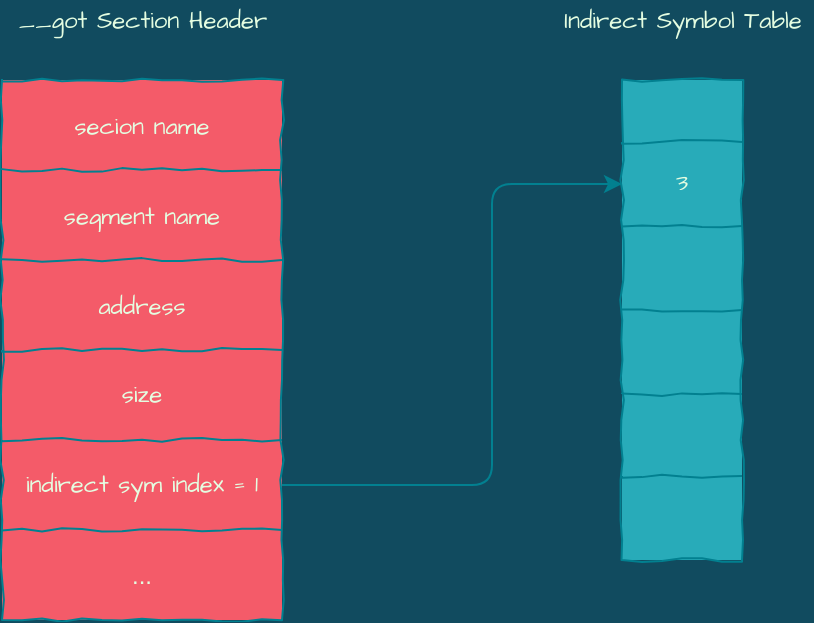 <mxfile version="14.1.2" type="github">
  <diagram id="vkNS-ux78XkrAzjE5yEm" name="Page-1">
    <mxGraphModel dx="786" dy="427" grid="1" gridSize="10" guides="1" tooltips="1" connect="1" arrows="1" fold="1" page="1" pageScale="1" pageWidth="827" pageHeight="1169" background="#114B5F" math="0" shadow="0">
      <root>
        <mxCell id="0" />
        <mxCell id="1" parent="0" />
        <mxCell id="_N30-8KWYY2U87UxxjHT-1" value="" style="shape=table;html=1;whiteSpace=wrap;startSize=0;container=1;collapsible=0;childLayout=tableLayout;fontFamily=Architects Daughter;fontSource=https%3A%2F%2Ffonts.googleapis.com%2Fcss%3Ffamily%3DArchitects%2BDaughter;comic=1;fillColor=#F45B69;strokeColor=#028090;fontColor=#E4FDE1;" parent="1" vertex="1">
          <mxGeometry x="190" y="100" width="140" height="270" as="geometry" />
        </mxCell>
        <mxCell id="_N30-8KWYY2U87UxxjHT-2" value="" style="shape=partialRectangle;html=1;whiteSpace=wrap;collapsible=0;dropTarget=0;pointerEvents=0;fillColor=none;top=0;left=0;bottom=0;right=0;points=[[0,0.5],[1,0.5]];portConstraint=eastwest;strokeColor=#028090;fontColor=#E4FDE1;" parent="_N30-8KWYY2U87UxxjHT-1" vertex="1">
          <mxGeometry width="140" height="45" as="geometry" />
        </mxCell>
        <mxCell id="_N30-8KWYY2U87UxxjHT-3" value="&lt;font face=&quot;Architects Daughter&quot; data-font-src=&quot;https://fonts.googleapis.com/css?family=Architects+Daughter&quot;&gt;secion name&lt;/font&gt;" style="shape=partialRectangle;html=1;whiteSpace=wrap;connectable=0;overflow=hidden;fillColor=none;top=0;left=0;bottom=0;right=0;strokeColor=#028090;fontColor=#E4FDE1;" parent="_N30-8KWYY2U87UxxjHT-2" vertex="1">
          <mxGeometry width="140" height="45" as="geometry" />
        </mxCell>
        <mxCell id="_N30-8KWYY2U87UxxjHT-4" value="" style="shape=partialRectangle;html=1;whiteSpace=wrap;collapsible=0;dropTarget=0;pointerEvents=0;fillColor=none;top=0;left=0;bottom=0;right=0;points=[[0,0.5],[1,0.5]];portConstraint=eastwest;strokeColor=#028090;fontColor=#E4FDE1;" parent="_N30-8KWYY2U87UxxjHT-1" vertex="1">
          <mxGeometry y="45" width="140" height="45" as="geometry" />
        </mxCell>
        <mxCell id="_N30-8KWYY2U87UxxjHT-5" value="&lt;font face=&quot;Architects Daughter&quot;&gt;segment name&lt;/font&gt;" style="shape=partialRectangle;html=1;whiteSpace=wrap;connectable=0;overflow=hidden;fillColor=none;top=0;left=0;bottom=0;right=0;strokeColor=#028090;fontColor=#E4FDE1;" parent="_N30-8KWYY2U87UxxjHT-4" vertex="1">
          <mxGeometry width="140" height="45" as="geometry" />
        </mxCell>
        <mxCell id="_N30-8KWYY2U87UxxjHT-6" value="" style="shape=partialRectangle;html=1;whiteSpace=wrap;collapsible=0;dropTarget=0;pointerEvents=0;fillColor=none;top=0;left=0;bottom=0;right=0;points=[[0,0.5],[1,0.5]];portConstraint=eastwest;strokeColor=#028090;fontColor=#E4FDE1;" parent="_N30-8KWYY2U87UxxjHT-1" vertex="1">
          <mxGeometry y="90" width="140" height="45" as="geometry" />
        </mxCell>
        <mxCell id="_N30-8KWYY2U87UxxjHT-7" value="&lt;font face=&quot;Architects Daughter&quot; data-font-src=&quot;https://fonts.googleapis.com/css?family=Architects+Daughter&quot;&gt;address&lt;/font&gt;" style="shape=partialRectangle;html=1;whiteSpace=wrap;connectable=0;overflow=hidden;fillColor=none;top=0;left=0;bottom=0;right=0;strokeColor=#028090;fontColor=#E4FDE1;" parent="_N30-8KWYY2U87UxxjHT-6" vertex="1">
          <mxGeometry width="140" height="45" as="geometry" />
        </mxCell>
        <mxCell id="_N30-8KWYY2U87UxxjHT-8" value="" style="shape=partialRectangle;html=1;whiteSpace=wrap;collapsible=0;dropTarget=0;pointerEvents=0;fillColor=none;top=0;left=0;bottom=0;right=0;points=[[0,0.5],[1,0.5]];portConstraint=eastwest;strokeColor=#028090;fontColor=#E4FDE1;" parent="_N30-8KWYY2U87UxxjHT-1" vertex="1">
          <mxGeometry y="135" width="140" height="45" as="geometry" />
        </mxCell>
        <mxCell id="_N30-8KWYY2U87UxxjHT-9" value="size" style="shape=partialRectangle;html=1;whiteSpace=wrap;connectable=0;overflow=hidden;fillColor=none;top=0;left=0;bottom=0;right=0;fontFamily=Architects Daughter;fontSource=https%3A%2F%2Ffonts.googleapis.com%2Fcss%3Ffamily%3DArchitects%2BDaughter;strokeColor=#028090;fontColor=#E4FDE1;" parent="_N30-8KWYY2U87UxxjHT-8" vertex="1">
          <mxGeometry width="140" height="45" as="geometry" />
        </mxCell>
        <mxCell id="_N30-8KWYY2U87UxxjHT-10" value="" style="shape=partialRectangle;html=1;whiteSpace=wrap;collapsible=0;dropTarget=0;pointerEvents=0;fillColor=none;top=0;left=0;bottom=0;right=0;points=[[0,0.5],[1,0.5]];portConstraint=eastwest;strokeColor=#028090;fontColor=#E4FDE1;" parent="_N30-8KWYY2U87UxxjHT-1" vertex="1">
          <mxGeometry y="180" width="140" height="45" as="geometry" />
        </mxCell>
        <mxCell id="_N30-8KWYY2U87UxxjHT-11" value="indirect sym index = 1" style="shape=partialRectangle;html=1;whiteSpace=wrap;connectable=0;overflow=hidden;fillColor=none;top=0;left=0;bottom=0;right=0;fontFamily=Architects Daughter;fontSource=https%3A%2F%2Ffonts.googleapis.com%2Fcss%3Ffamily%3DArchitects%2BDaughter;strokeColor=#028090;fontColor=#E4FDE1;" parent="_N30-8KWYY2U87UxxjHT-10" vertex="1">
          <mxGeometry width="140" height="45" as="geometry" />
        </mxCell>
        <mxCell id="_N30-8KWYY2U87UxxjHT-12" style="shape=partialRectangle;html=1;whiteSpace=wrap;collapsible=0;dropTarget=0;pointerEvents=0;fillColor=none;top=0;left=0;bottom=0;right=0;points=[[0,0.5],[1,0.5]];portConstraint=eastwest;strokeColor=#028090;fontColor=#E4FDE1;" parent="_N30-8KWYY2U87UxxjHT-1" vertex="1">
          <mxGeometry y="225" width="140" height="45" as="geometry" />
        </mxCell>
        <mxCell id="_N30-8KWYY2U87UxxjHT-13" value="..." style="shape=partialRectangle;html=1;whiteSpace=wrap;connectable=0;overflow=hidden;fillColor=none;top=0;left=0;bottom=0;right=0;strokeColor=#028090;fontColor=#E4FDE1;" parent="_N30-8KWYY2U87UxxjHT-12" vertex="1">
          <mxGeometry width="140" height="45" as="geometry" />
        </mxCell>
        <mxCell id="_N30-8KWYY2U87UxxjHT-15" value="&lt;font face=&quot;Architects Daughter&quot; data-font-src=&quot;https://fonts.googleapis.com/css?family=Architects+Daughter&quot;&gt;__got Section Header&lt;/font&gt;" style="text;html=1;align=center;verticalAlign=middle;resizable=0;points=[];autosize=1;fontColor=#E4FDE1;" parent="1" vertex="1">
          <mxGeometry x="190" y="60" width="140" height="20" as="geometry" />
        </mxCell>
        <mxCell id="PgL75ExUxGhHG7wn5KcB-3" value="" style="shape=table;html=1;whiteSpace=wrap;startSize=0;container=1;collapsible=0;childLayout=tableLayout;strokeColor=#028090;fontColor=#E4FDE1;comic=1;fillColor=#28ABB9;" vertex="1" parent="1">
          <mxGeometry x="500" y="100" width="60" height="240" as="geometry" />
        </mxCell>
        <mxCell id="PgL75ExUxGhHG7wn5KcB-4" value="" style="shape=partialRectangle;html=1;whiteSpace=wrap;collapsible=0;dropTarget=0;pointerEvents=0;fillColor=none;top=0;left=0;bottom=0;right=0;points=[[0,0.5],[1,0.5]];portConstraint=eastwest;strokeColor=#028090;fontColor=#E4FDE1;" vertex="1" parent="PgL75ExUxGhHG7wn5KcB-3">
          <mxGeometry width="60" height="31" as="geometry" />
        </mxCell>
        <mxCell id="PgL75ExUxGhHG7wn5KcB-5" value="" style="shape=partialRectangle;html=1;whiteSpace=wrap;connectable=0;overflow=hidden;fillColor=none;top=0;left=0;bottom=0;right=0;strokeColor=#028090;fontColor=#E4FDE1;" vertex="1" parent="PgL75ExUxGhHG7wn5KcB-4">
          <mxGeometry width="60" height="31" as="geometry" />
        </mxCell>
        <mxCell id="PgL75ExUxGhHG7wn5KcB-6" value="" style="shape=partialRectangle;html=1;whiteSpace=wrap;collapsible=0;dropTarget=0;pointerEvents=0;fillColor=none;top=0;left=0;bottom=0;right=0;points=[[0,0.5],[1,0.5]];portConstraint=eastwest;strokeColor=#028090;fontColor=#E4FDE1;" vertex="1" parent="PgL75ExUxGhHG7wn5KcB-3">
          <mxGeometry y="31" width="60" height="42" as="geometry" />
        </mxCell>
        <mxCell id="PgL75ExUxGhHG7wn5KcB-7" value="3" style="shape=partialRectangle;html=1;whiteSpace=wrap;connectable=0;overflow=hidden;fillColor=none;top=0;left=0;bottom=0;right=0;strokeColor=#028090;fontColor=#E4FDE1;fontFamily=Architects Daughter;fontSource=https%3A%2F%2Ffonts.googleapis.com%2Fcss%3Ffamily%3DArchitects%2BDaughter;" vertex="1" parent="PgL75ExUxGhHG7wn5KcB-6">
          <mxGeometry width="60" height="42" as="geometry" />
        </mxCell>
        <mxCell id="PgL75ExUxGhHG7wn5KcB-8" value="" style="shape=partialRectangle;html=1;whiteSpace=wrap;collapsible=0;dropTarget=0;pointerEvents=0;fillColor=none;top=0;left=0;bottom=0;right=0;points=[[0,0.5],[1,0.5]];portConstraint=eastwest;strokeColor=#028090;fontColor=#E4FDE1;" vertex="1" parent="PgL75ExUxGhHG7wn5KcB-3">
          <mxGeometry y="73" width="60" height="42" as="geometry" />
        </mxCell>
        <mxCell id="PgL75ExUxGhHG7wn5KcB-9" value="" style="shape=partialRectangle;html=1;whiteSpace=wrap;connectable=0;overflow=hidden;fillColor=none;top=0;left=0;bottom=0;right=0;strokeColor=#028090;fontColor=#E4FDE1;fontFamily=Architects Daughter;fontSource=https%3A%2F%2Ffonts.googleapis.com%2Fcss%3Ffamily%3DArchitects%2BDaughter;" vertex="1" parent="PgL75ExUxGhHG7wn5KcB-8">
          <mxGeometry width="60" height="42" as="geometry" />
        </mxCell>
        <mxCell id="PgL75ExUxGhHG7wn5KcB-10" value="" style="shape=partialRectangle;html=1;whiteSpace=wrap;collapsible=0;dropTarget=0;pointerEvents=0;fillColor=none;top=0;left=0;bottom=0;right=0;points=[[0,0.5],[1,0.5]];portConstraint=eastwest;strokeColor=#028090;fontColor=#E4FDE1;" vertex="1" parent="PgL75ExUxGhHG7wn5KcB-3">
          <mxGeometry y="115" width="60" height="42" as="geometry" />
        </mxCell>
        <mxCell id="PgL75ExUxGhHG7wn5KcB-11" value="" style="shape=partialRectangle;html=1;whiteSpace=wrap;connectable=0;overflow=hidden;fillColor=none;top=0;left=0;bottom=0;right=0;strokeColor=#028090;fontColor=#E4FDE1;" vertex="1" parent="PgL75ExUxGhHG7wn5KcB-10">
          <mxGeometry width="60" height="42" as="geometry" />
        </mxCell>
        <mxCell id="PgL75ExUxGhHG7wn5KcB-12" value="" style="shape=partialRectangle;html=1;whiteSpace=wrap;collapsible=0;dropTarget=0;pointerEvents=0;fillColor=none;top=0;left=0;bottom=0;right=0;points=[[0,0.5],[1,0.5]];portConstraint=eastwest;strokeColor=#028090;fontColor=#E4FDE1;" vertex="1" parent="PgL75ExUxGhHG7wn5KcB-3">
          <mxGeometry y="157" width="60" height="41" as="geometry" />
        </mxCell>
        <mxCell id="PgL75ExUxGhHG7wn5KcB-13" value="" style="shape=partialRectangle;html=1;whiteSpace=wrap;connectable=0;overflow=hidden;fillColor=none;top=0;left=0;bottom=0;right=0;strokeColor=#028090;fontColor=#E4FDE1;" vertex="1" parent="PgL75ExUxGhHG7wn5KcB-12">
          <mxGeometry width="60" height="41" as="geometry" />
        </mxCell>
        <mxCell id="PgL75ExUxGhHG7wn5KcB-14" value="" style="shape=partialRectangle;html=1;whiteSpace=wrap;collapsible=0;dropTarget=0;pointerEvents=0;fillColor=none;top=0;left=0;bottom=0;right=0;points=[[0,0.5],[1,0.5]];portConstraint=eastwest;strokeColor=#028090;fontColor=#E4FDE1;" vertex="1" parent="PgL75ExUxGhHG7wn5KcB-3">
          <mxGeometry y="198" width="60" height="42" as="geometry" />
        </mxCell>
        <mxCell id="PgL75ExUxGhHG7wn5KcB-15" value="" style="shape=partialRectangle;html=1;whiteSpace=wrap;connectable=0;overflow=hidden;fillColor=none;top=0;left=0;bottom=0;right=0;strokeColor=#028090;fontColor=#E4FDE1;" vertex="1" parent="PgL75ExUxGhHG7wn5KcB-14">
          <mxGeometry width="60" height="42" as="geometry" />
        </mxCell>
        <mxCell id="PgL75ExUxGhHG7wn5KcB-16" value="&lt;font face=&quot;Architects Daughter&quot; data-font-src=&quot;https://fonts.googleapis.com/css?family=Architects+Daughter&quot;&gt;Indirect Symbol Table&lt;/font&gt;" style="text;html=1;align=center;verticalAlign=middle;resizable=0;points=[];autosize=1;fontColor=#E4FDE1;" vertex="1" parent="1">
          <mxGeometry x="465" y="60" width="130" height="20" as="geometry" />
        </mxCell>
        <mxCell id="PgL75ExUxGhHG7wn5KcB-18" style="edgeStyle=orthogonalEdgeStyle;curved=0;rounded=1;sketch=0;orthogonalLoop=1;jettySize=auto;html=1;exitX=1;exitY=0.5;exitDx=0;exitDy=0;entryX=0;entryY=0.5;entryDx=0;entryDy=0;strokeColor=#028090;fillColor=#F45B69;fontColor=#E4FDE1;" edge="1" parent="1" source="_N30-8KWYY2U87UxxjHT-10" target="PgL75ExUxGhHG7wn5KcB-6">
          <mxGeometry relative="1" as="geometry">
            <Array as="points">
              <mxPoint x="435" y="303" />
              <mxPoint x="435" y="152" />
            </Array>
          </mxGeometry>
        </mxCell>
      </root>
    </mxGraphModel>
  </diagram>
</mxfile>
